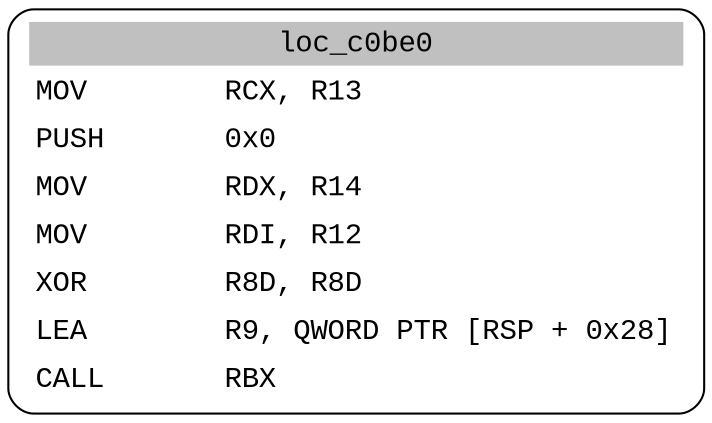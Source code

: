 digraph asm_graph {
1941 [
shape="Mrecord" fontname="Courier New"label =<<table border="0" cellborder="0" cellpadding="3"><tr><td align="center" colspan="2" bgcolor="grey">loc_c0be0</td></tr><tr><td align="left">MOV        RCX, R13</td></tr><tr><td align="left">PUSH       0x0</td></tr><tr><td align="left">MOV        RDX, R14</td></tr><tr><td align="left">MOV        RDI, R12</td></tr><tr><td align="left">XOR        R8D, R8D</td></tr><tr><td align="left">LEA        R9, QWORD PTR [RSP + 0x28]</td></tr><tr><td align="left">CALL       RBX</td></tr></table>> ];
}